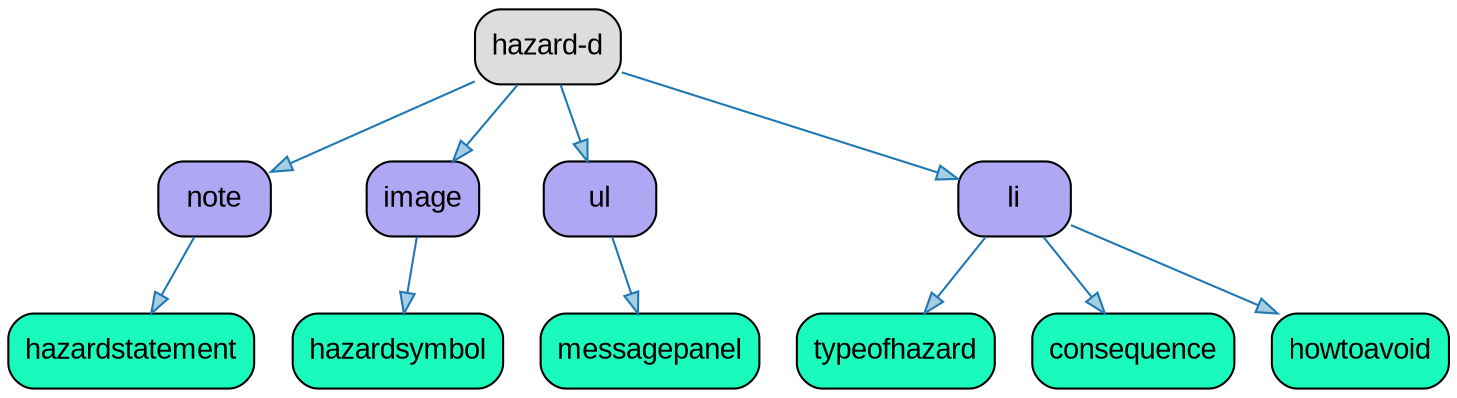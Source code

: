 // DITA Domain hazard-d
strict digraph {
				
  // Root node
  
	"hazard-d" [label ="hazard-d" fontname="Arial" shape="Mrecord" style="filled"  fillcolor="#DDDDDD"]
			
  // Other nodes
      
	"note" [label ="note" fontname="Arial" shape="Mrecord" style="filled"  fillcolor="#AFA7F4"]
         
	"hazardstatement" [label ="hazardstatement" fontname="Arial" shape="Mrecord" style="filled"  fillcolor="#1AFABC"]
      
      
	"image" [label ="image" fontname="Arial" shape="Mrecord" style="filled"  fillcolor="#AFA7F4"]
         
	"hazardsymbol" [label ="hazardsymbol" fontname="Arial" shape="Mrecord" style="filled"  fillcolor="#1AFABC"]
      
      
	"ul" [label ="ul" fontname="Arial" shape="Mrecord" style="filled"  fillcolor="#AFA7F4"]
         
	"messagepanel" [label ="messagepanel" fontname="Arial" shape="Mrecord" style="filled"  fillcolor="#1AFABC"]
      
      
	"li" [label ="li" fontname="Arial" shape="Mrecord" style="filled"  fillcolor="#AFA7F4"]
         
	"typeofhazard" [label ="typeofhazard" fontname="Arial" shape="Mrecord" style="filled"  fillcolor="#1AFABC"]
         
	"consequence" [label ="consequence" fontname="Arial" shape="Mrecord" style="filled"  fillcolor="#1AFABC"]
         
	"howtoavoid" [label ="howtoavoid" fontname="Arial" shape="Mrecord" style="filled"  fillcolor="#1AFABC"]
      
   
  // Edges
      
	"hazard-d" -> "note" [fillcolor="#a6cee3" color="#1f78b4"]
         
	"note" -> "hazardstatement" [fillcolor="#a6cee3" color="#1f78b4"]
      
      
	"hazard-d" -> "image" [fillcolor="#a6cee3" color="#1f78b4"]
         
	"image" -> "hazardsymbol" [fillcolor="#a6cee3" color="#1f78b4"]
      
      
	"hazard-d" -> "ul" [fillcolor="#a6cee3" color="#1f78b4"]
         
	"ul" -> "messagepanel" [fillcolor="#a6cee3" color="#1f78b4"]
      
      
	"hazard-d" -> "li" [fillcolor="#a6cee3" color="#1f78b4"]
         
	"li" -> "typeofhazard" [fillcolor="#a6cee3" color="#1f78b4"]
         
	"li" -> "consequence" [fillcolor="#a6cee3" color="#1f78b4"]
         
	"li" -> "howtoavoid" [fillcolor="#a6cee3" color="#1f78b4"]
      
   }